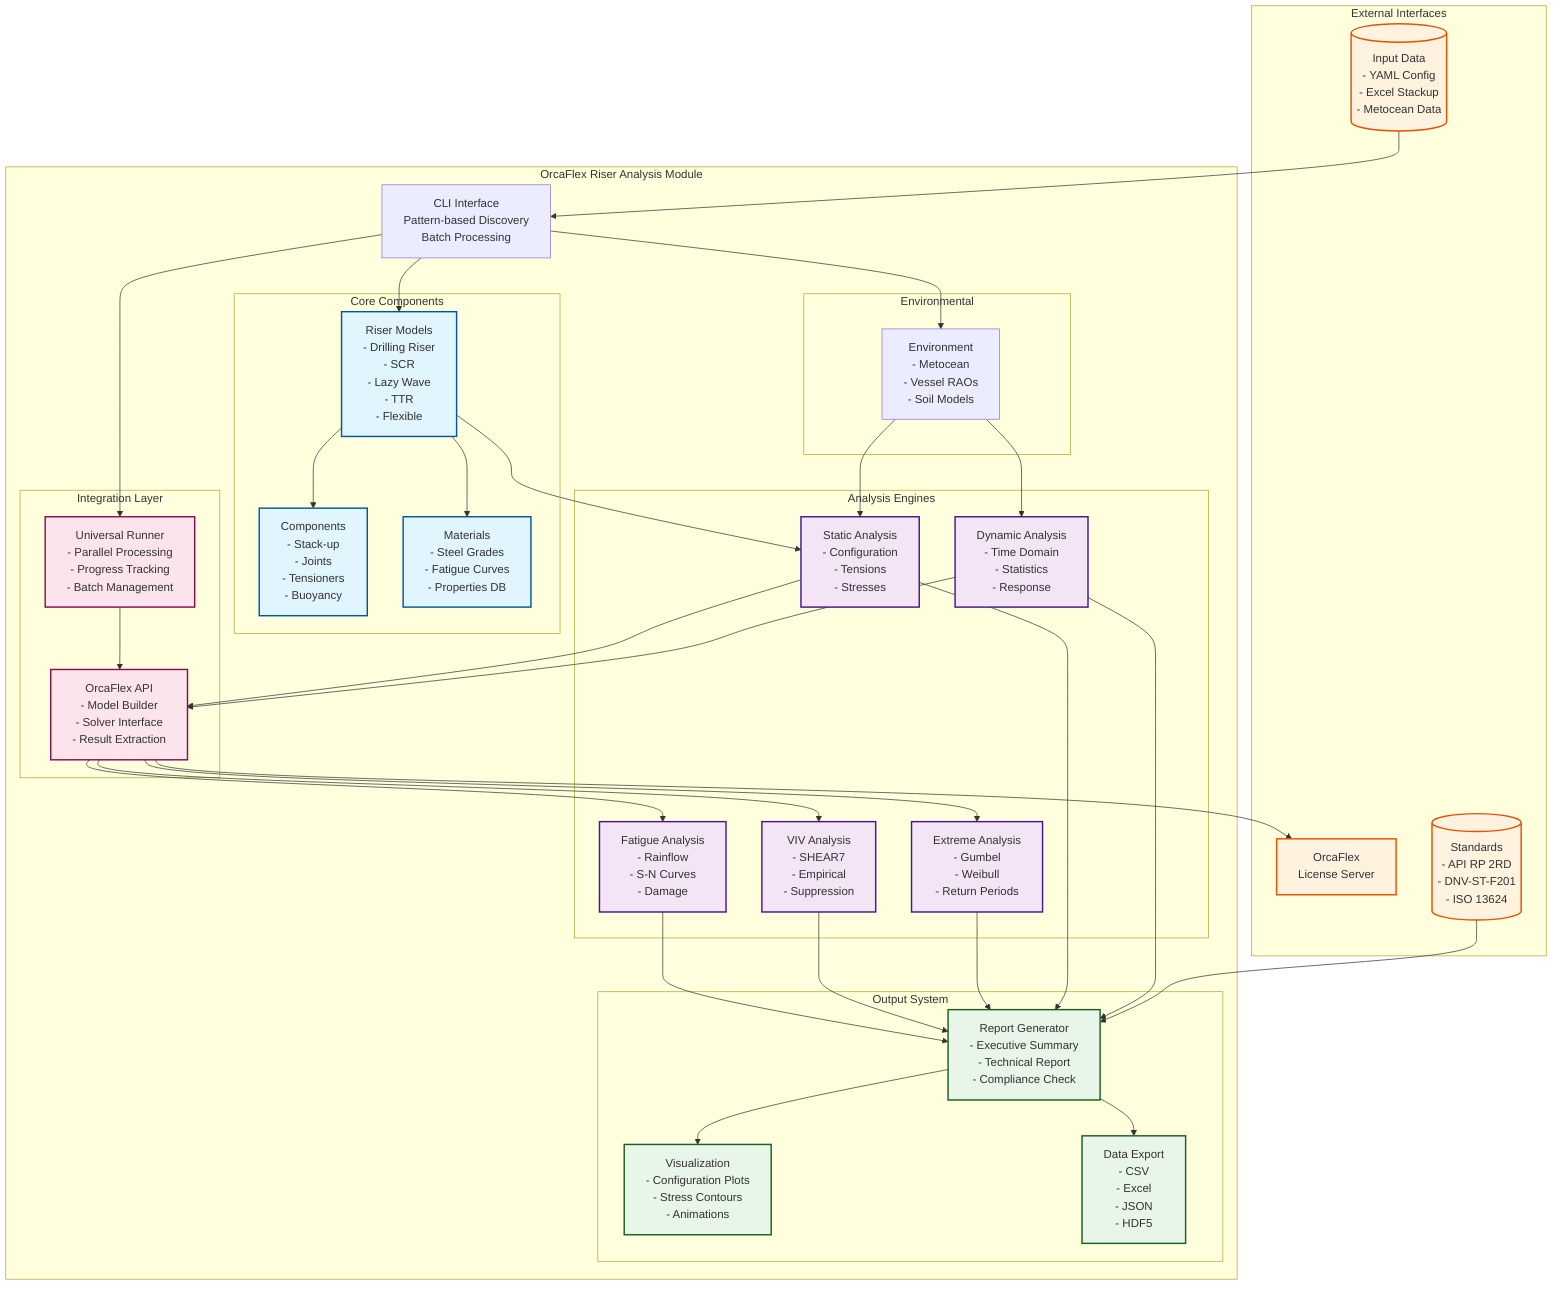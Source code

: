 graph TB
    %% Main System Architecture
    subgraph "OrcaFlex Riser Analysis Module"
        CLI[CLI Interface<br/>Pattern-based Discovery<br/>Batch Processing]
        
        subgraph "Core Components"
            RM[Riser Models<br/>- Drilling Riser<br/>- SCR<br/>- Lazy Wave<br/>- TTR<br/>- Flexible]
            COMP[Components<br/>- Stack-up<br/>- Joints<br/>- Tensioners<br/>- Buoyancy]
            MAT[Materials<br/>- Steel Grades<br/>- Fatigue Curves<br/>- Properties DB]
        end
        
        subgraph "Environmental"
            ENV[Environment<br/>- Metocean<br/>- Vessel RAOs<br/>- Soil Models]
        end
        
        subgraph "Analysis Engines"
            STATIC[Static Analysis<br/>- Configuration<br/>- Tensions<br/>- Stresses]
            DYNAMIC[Dynamic Analysis<br/>- Time Domain<br/>- Statistics<br/>- Response]
            FATIGUE[Fatigue Analysis<br/>- Rainflow<br/>- S-N Curves<br/>- Damage]
            VIV[VIV Analysis<br/>- SHEAR7<br/>- Empirical<br/>- Suppression]
            EXTREME[Extreme Analysis<br/>- Gumbel<br/>- Weibull<br/>- Return Periods]
        end
        
        subgraph "Integration Layer"
            ORCAFX[OrcaFlex API<br/>- Model Builder<br/>- Solver Interface<br/>- Result Extraction]
            UNIVERSAL[Universal Runner<br/>- Parallel Processing<br/>- Progress Tracking<br/>- Batch Management]
        end
        
        subgraph "Output System"
            REPORT[Report Generator<br/>- Executive Summary<br/>- Technical Report<br/>- Compliance Check]
            VIZ[Visualization<br/>- Configuration Plots<br/>- Stress Contours<br/>- Animations]
            EXPORT[Data Export<br/>- CSV<br/>- Excel<br/>- JSON<br/>- HDF5]
        end
    end
    
    %% External Systems
    subgraph "External Interfaces"
        INPUT[(Input Data<br/>- YAML Config<br/>- Excel Stackup<br/>- Metocean Data)]
        LICENSE[OrcaFlex<br/>License Server]
        STANDARDS[(Standards<br/>- API RP 2RD<br/>- DNV-ST-F201<br/>- ISO 13624)]
    end
    
    %% Connections
    INPUT --> CLI
    CLI --> RM
    CLI --> ENV
    
    RM --> COMP
    RM --> MAT
    
    RM --> STATIC
    ENV --> STATIC
    ENV --> DYNAMIC
    
    STATIC --> ORCAFX
    DYNAMIC --> ORCAFX
    
    ORCAFX --> LICENSE
    ORCAFX --> FATIGUE
    ORCAFX --> VIV
    ORCAFX --> EXTREME
    
    FATIGUE --> REPORT
    VIV --> REPORT
    EXTREME --> REPORT
    STATIC --> REPORT
    DYNAMIC --> REPORT
    
    REPORT --> EXPORT
    REPORT --> VIZ
    
    STANDARDS --> REPORT
    
    CLI --> UNIVERSAL
    UNIVERSAL --> ORCAFX
    
    %% Styling
    classDef core fill:#e1f5fe,stroke:#01579b,stroke-width:2px
    classDef analysis fill:#f3e5f5,stroke:#4a148c,stroke-width:2px
    classDef output fill:#e8f5e9,stroke:#1b5e20,stroke-width:2px
    classDef external fill:#fff3e0,stroke:#e65100,stroke-width:2px
    classDef integration fill:#fce4ec,stroke:#880e4f,stroke-width:2px
    
    class RM,COMP,MAT core
    class STATIC,DYNAMIC,FATIGUE,VIV,EXTREME analysis
    class REPORT,VIZ,EXPORT output
    class INPUT,LICENSE,STANDARDS external
    class ORCAFX,UNIVERSAL integration